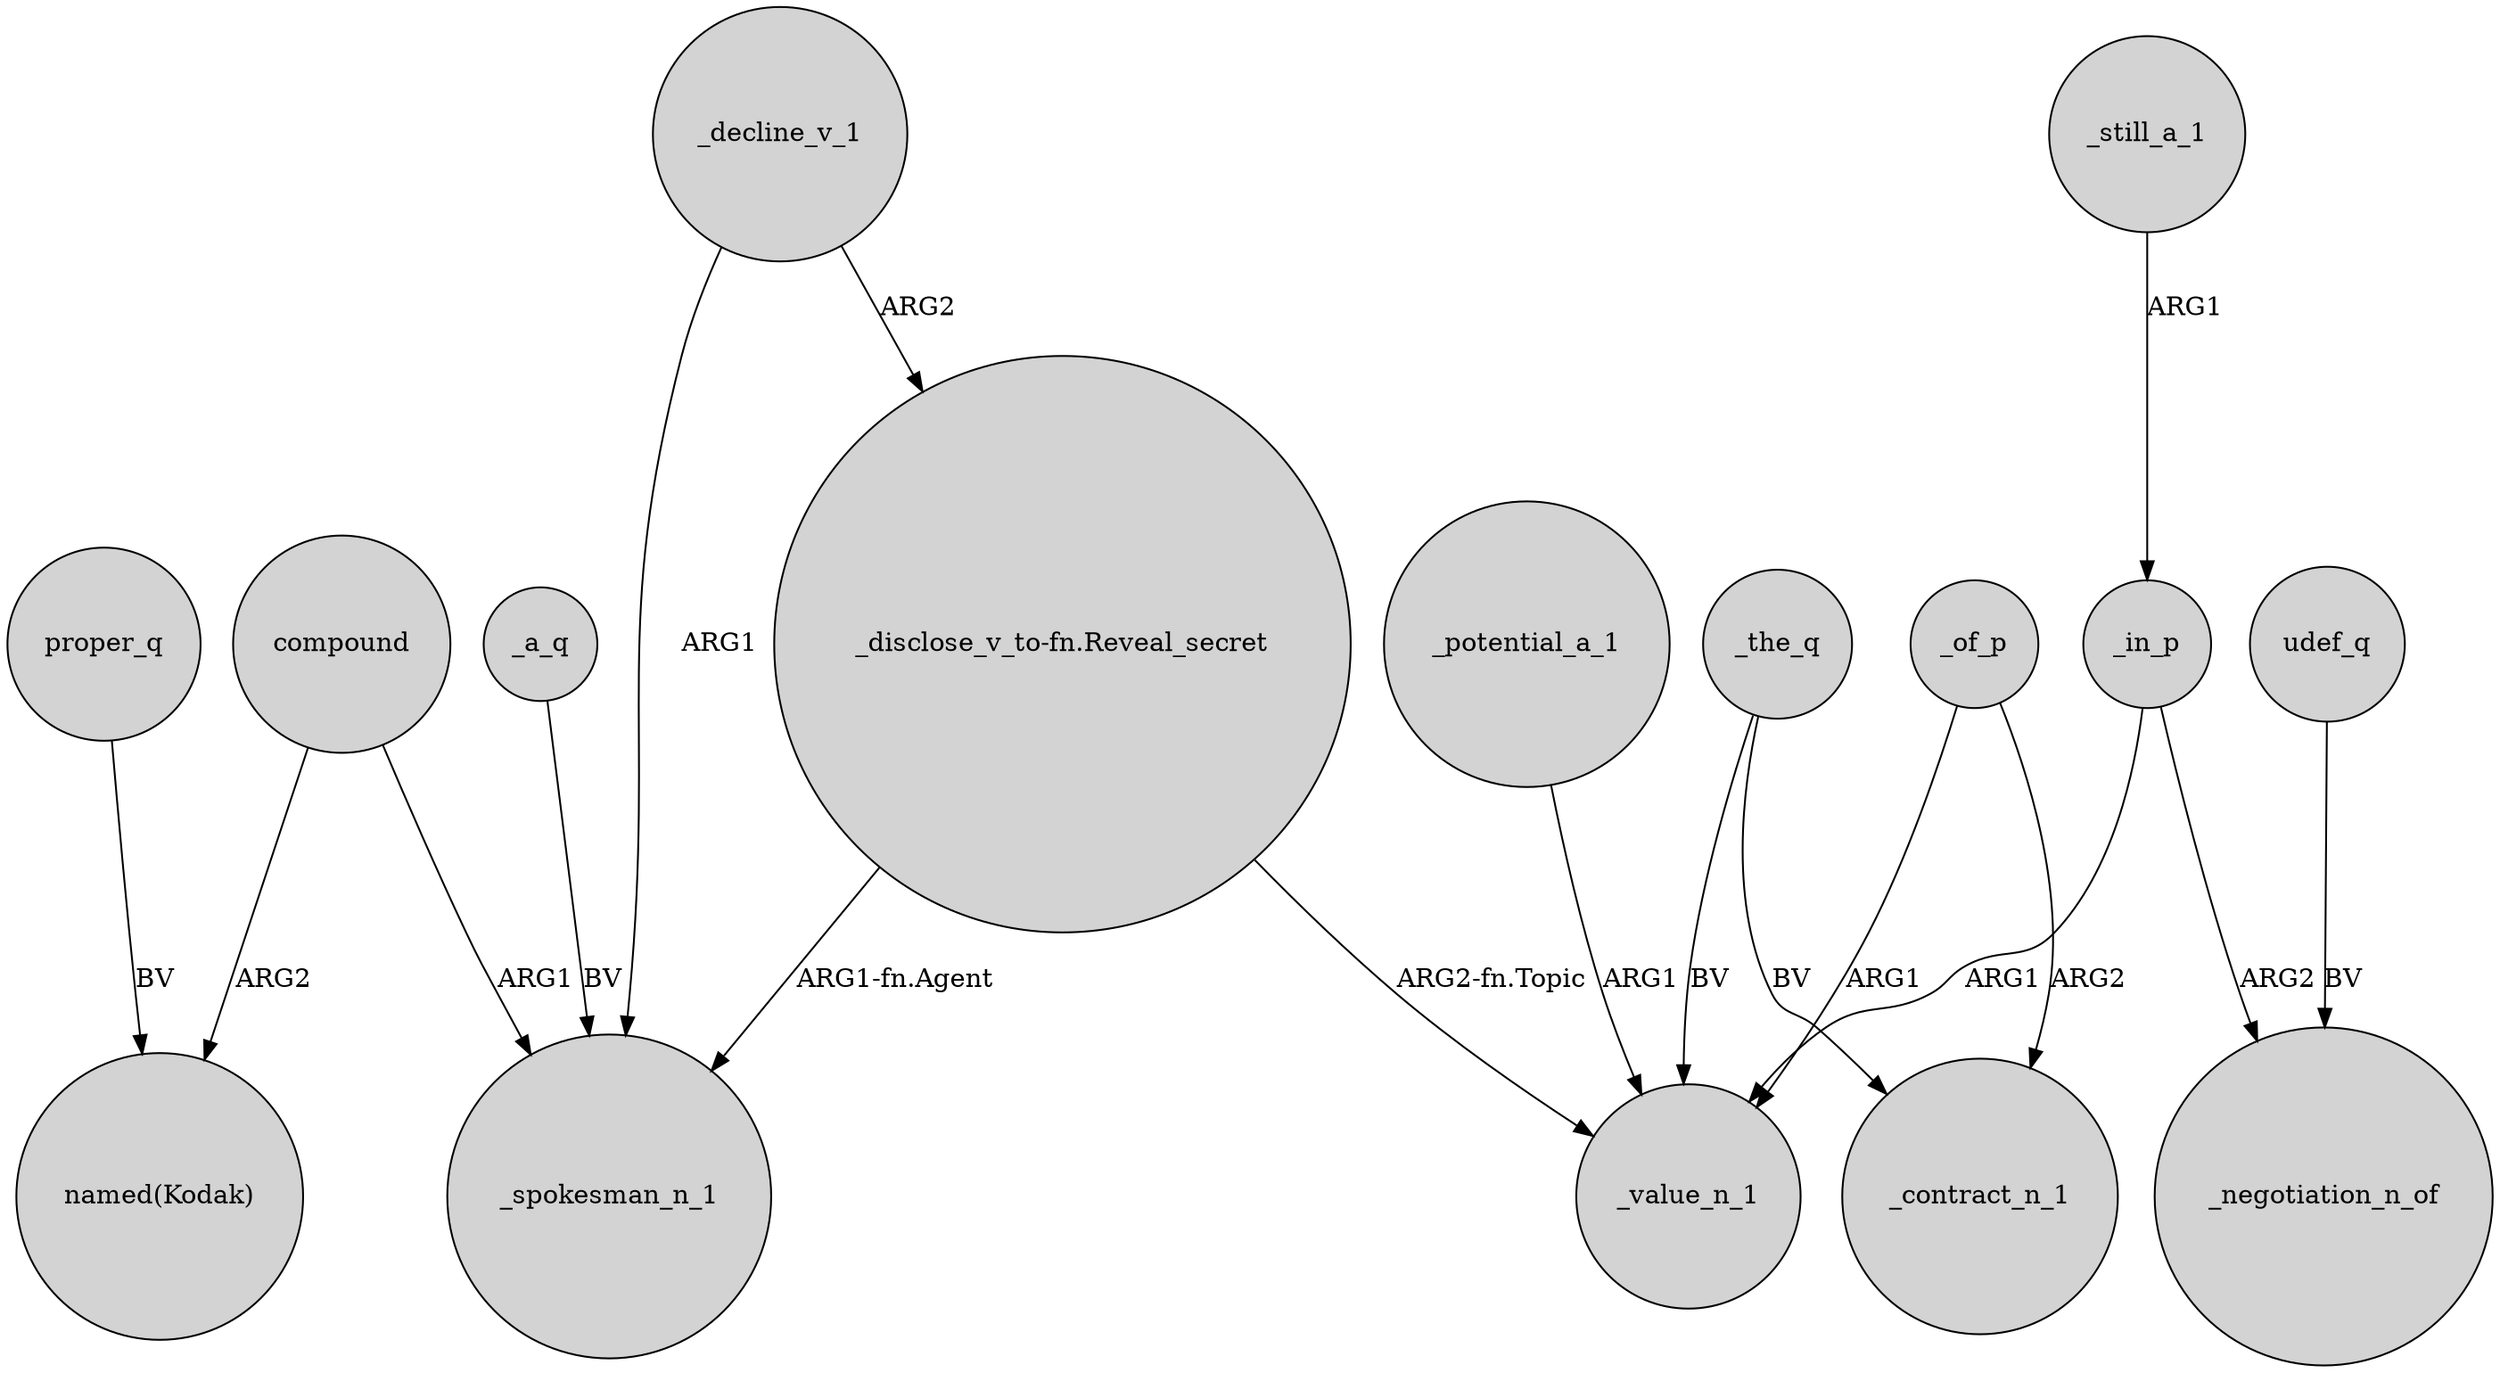 digraph {
	node [shape=circle style=filled]
	"_disclose_v_to-fn.Reveal_secret" -> _spokesman_n_1 [label="ARG1-fn.Agent"]
	_of_p -> _value_n_1 [label=ARG1]
	_the_q -> _contract_n_1 [label=BV]
	compound -> _spokesman_n_1 [label=ARG1]
	_still_a_1 -> _in_p [label=ARG1]
	udef_q -> _negotiation_n_of [label=BV]
	_of_p -> _contract_n_1 [label=ARG2]
	_in_p -> _negotiation_n_of [label=ARG2]
	"_disclose_v_to-fn.Reveal_secret" -> _value_n_1 [label="ARG2-fn.Topic"]
	_a_q -> _spokesman_n_1 [label=BV]
	compound -> "named(Kodak)" [label=ARG2]
	_decline_v_1 -> "_disclose_v_to-fn.Reveal_secret" [label=ARG2]
	_potential_a_1 -> _value_n_1 [label=ARG1]
	_in_p -> _value_n_1 [label=ARG1]
	_the_q -> _value_n_1 [label=BV]
	_decline_v_1 -> _spokesman_n_1 [label=ARG1]
	proper_q -> "named(Kodak)" [label=BV]
}
